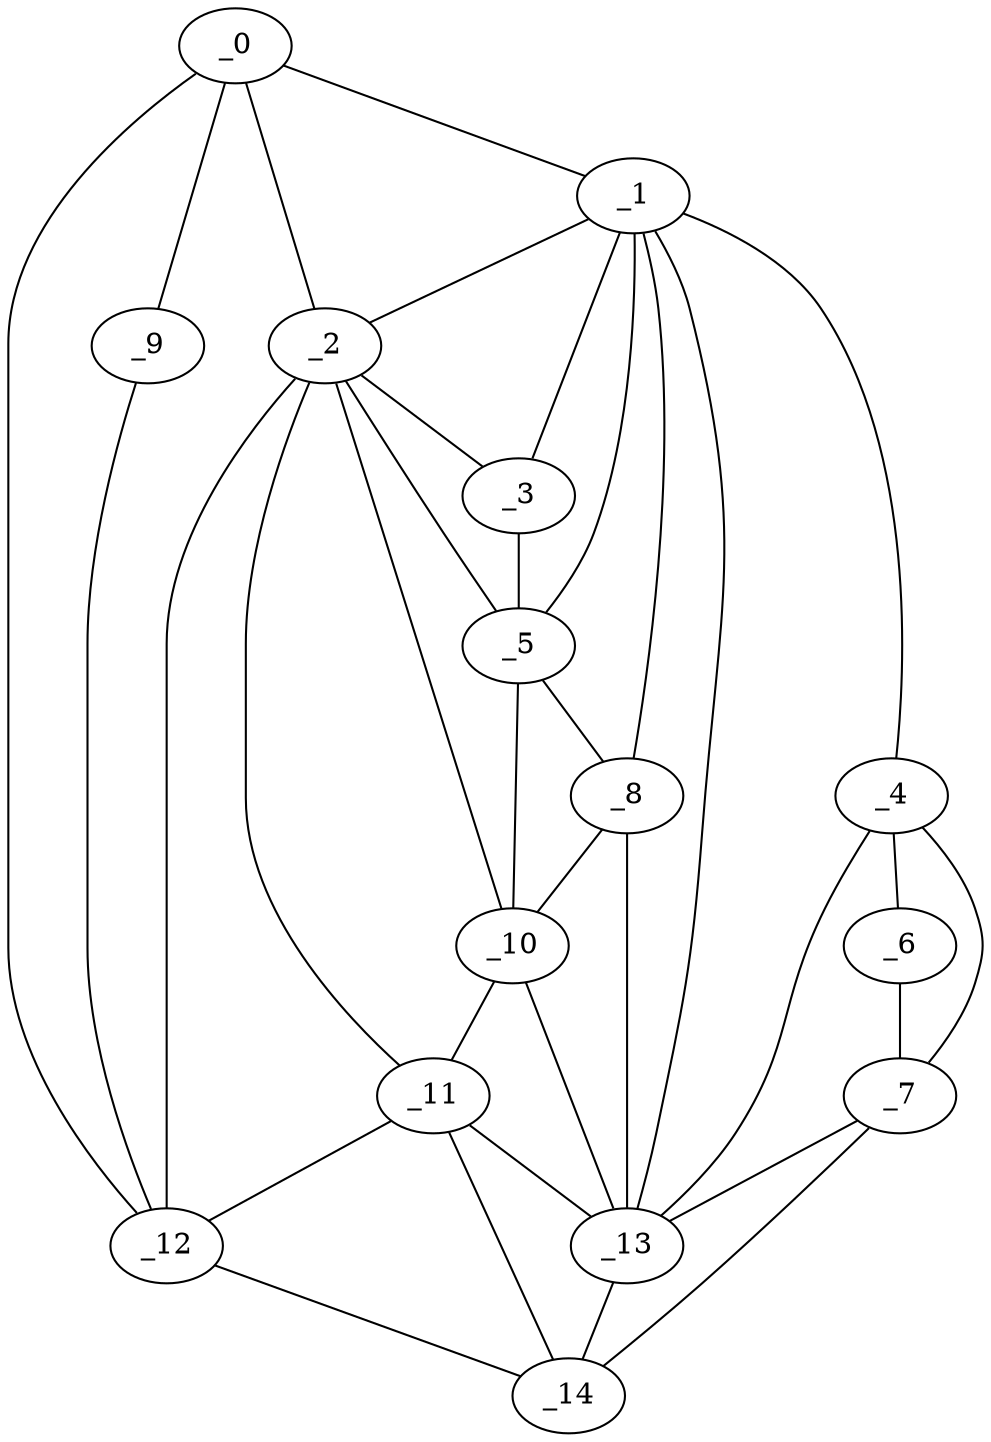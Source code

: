 graph "obj88__330.gxl" {
	_0	 [x=45,
		y=7];
	_1	 [x=61,
		y=99];
	_0 -- _1	 [valence=1];
	_2	 [x=63,
		y=78];
	_0 -- _2	 [valence=2];
	_9	 [x=81,
		y=6];
	_0 -- _9	 [valence=1];
	_12	 [x=86,
		y=54];
	_0 -- _12	 [valence=2];
	_1 -- _2	 [valence=2];
	_3	 [x=63,
		y=87];
	_1 -- _3	 [valence=2];
	_4	 [x=67,
		y=117];
	_1 -- _4	 [valence=1];
	_5	 [x=69,
		y=85];
	_1 -- _5	 [valence=2];
	_8	 [x=78,
		y=86];
	_1 -- _8	 [valence=1];
	_13	 [x=86,
		y=104];
	_1 -- _13	 [valence=1];
	_2 -- _3	 [valence=1];
	_2 -- _5	 [valence=2];
	_10	 [x=82,
		y=76];
	_2 -- _10	 [valence=2];
	_11	 [x=85,
		y=60];
	_2 -- _11	 [valence=2];
	_2 -- _12	 [valence=2];
	_3 -- _5	 [valence=2];
	_6	 [x=70,
		y=121];
	_4 -- _6	 [valence=1];
	_7	 [x=75,
		y=120];
	_4 -- _7	 [valence=2];
	_4 -- _13	 [valence=2];
	_5 -- _8	 [valence=2];
	_5 -- _10	 [valence=1];
	_6 -- _7	 [valence=1];
	_7 -- _13	 [valence=1];
	_14	 [x=90,
		y=114];
	_7 -- _14	 [valence=1];
	_8 -- _10	 [valence=1];
	_8 -- _13	 [valence=2];
	_9 -- _12	 [valence=1];
	_10 -- _11	 [valence=2];
	_10 -- _13	 [valence=1];
	_11 -- _12	 [valence=2];
	_11 -- _13	 [valence=2];
	_11 -- _14	 [valence=1];
	_12 -- _14	 [valence=1];
	_13 -- _14	 [valence=2];
}
